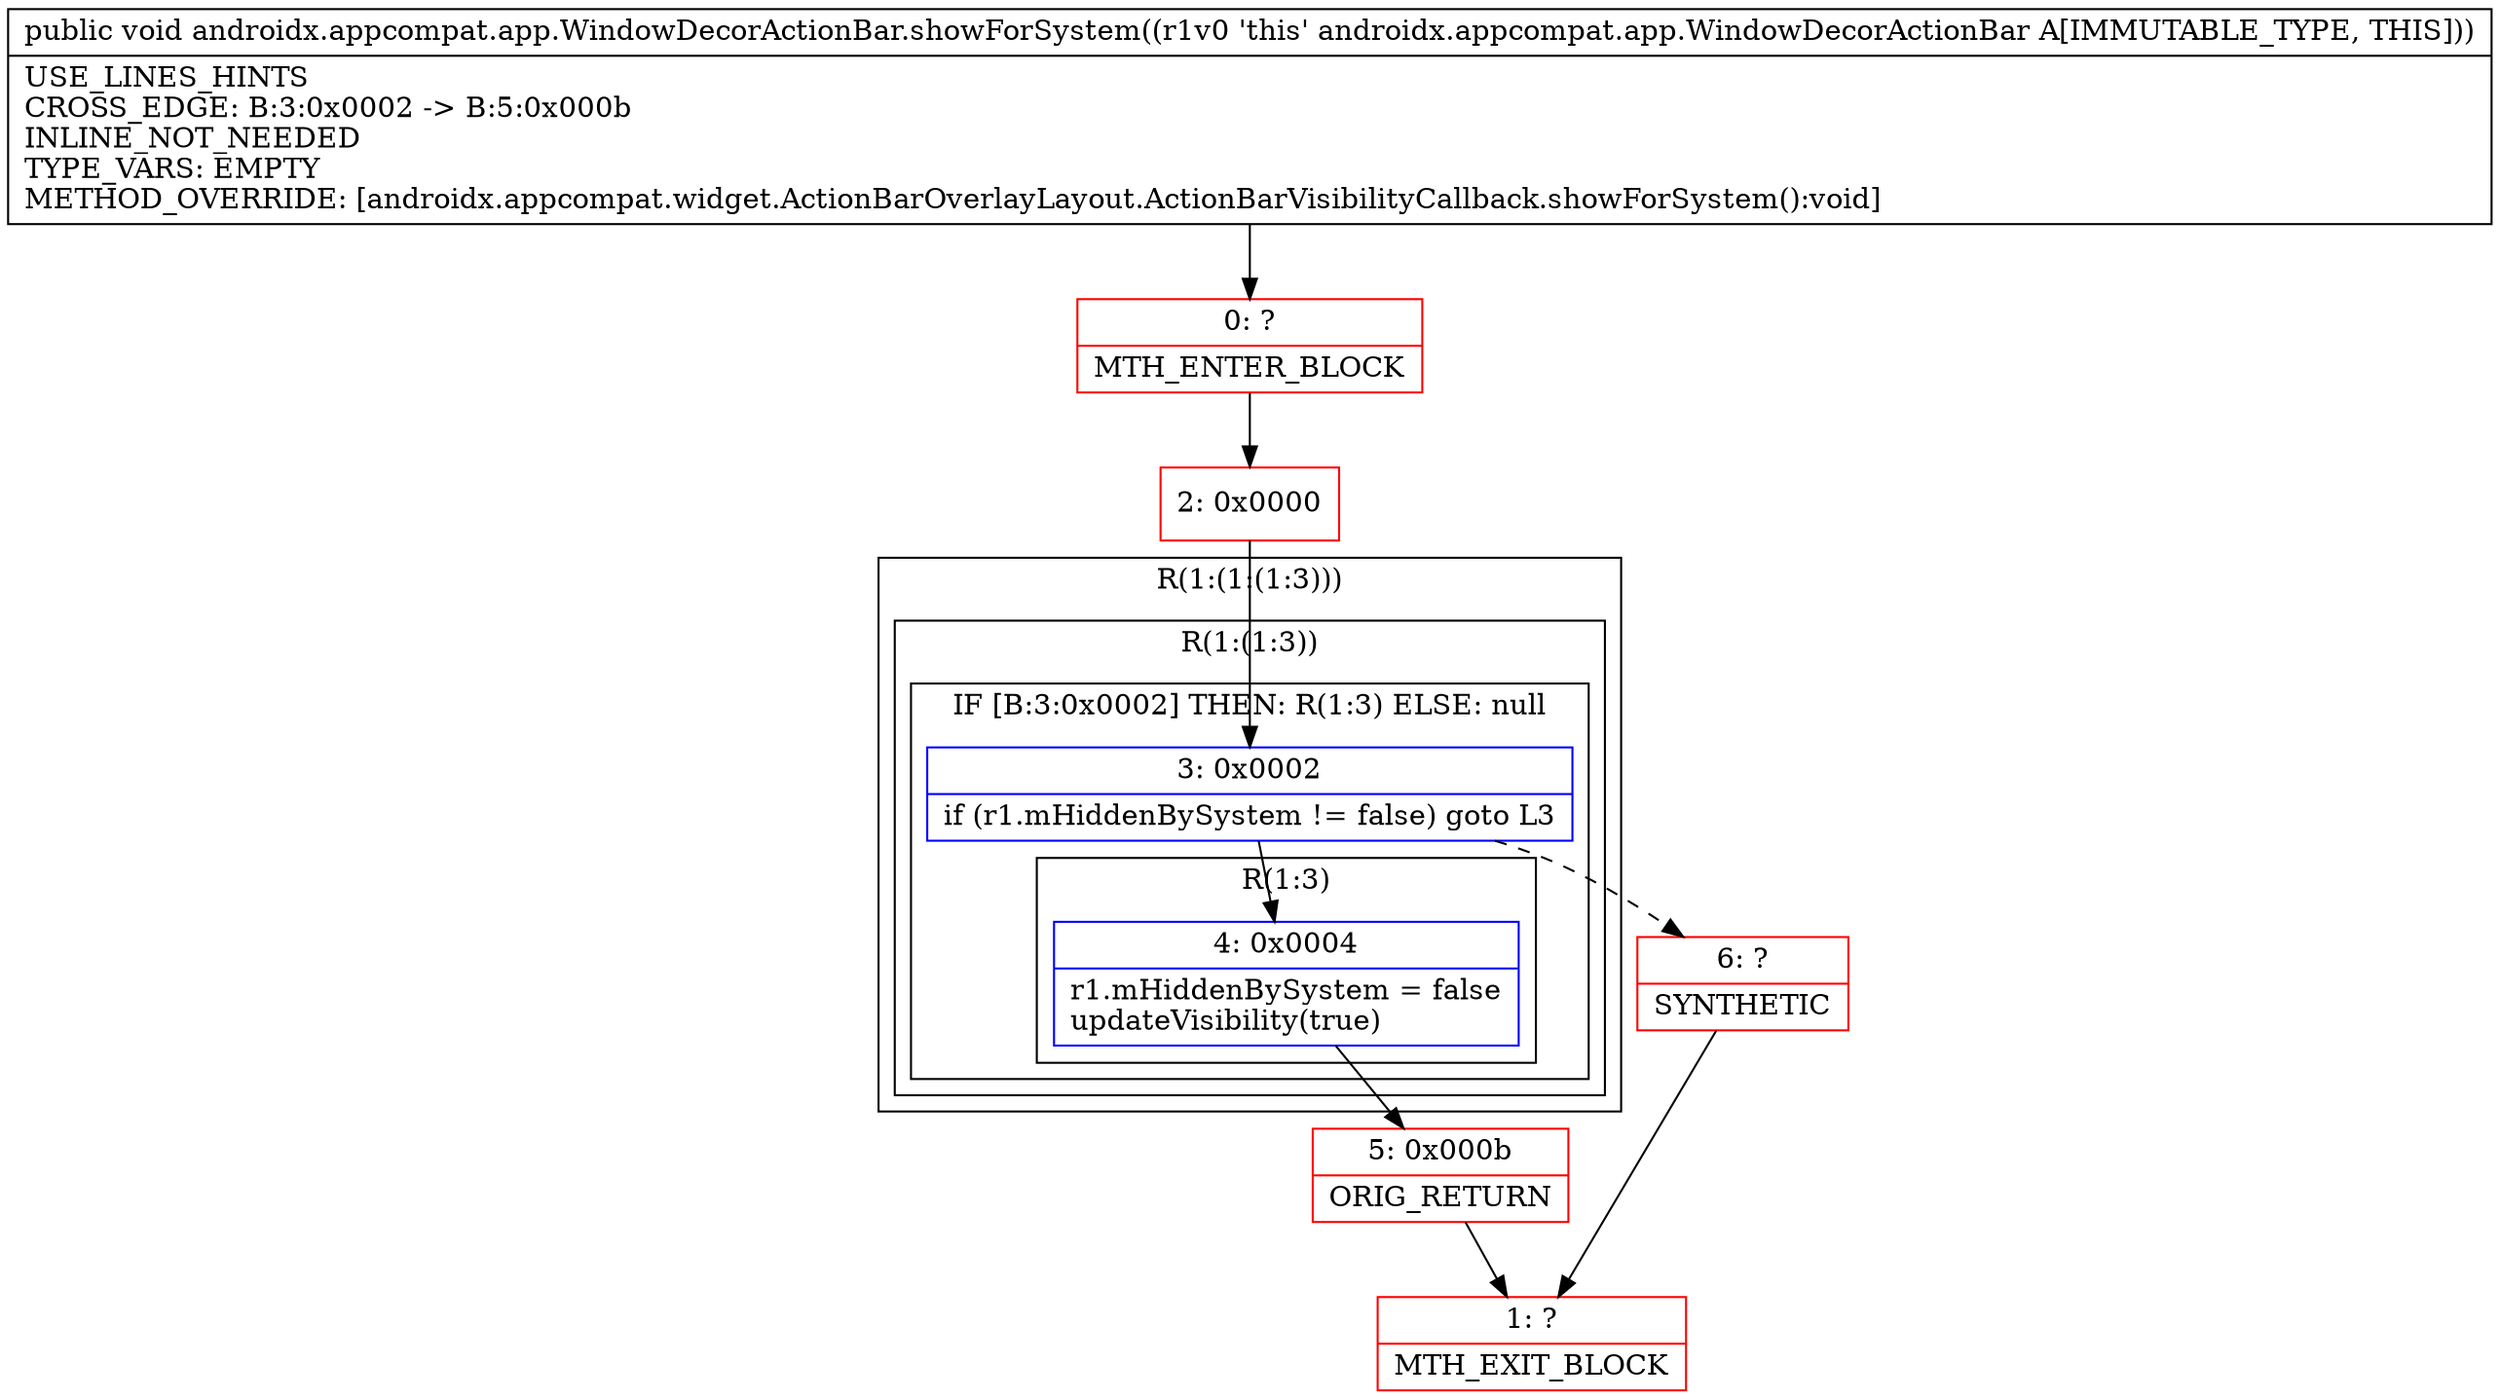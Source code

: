 digraph "CFG forandroidx.appcompat.app.WindowDecorActionBar.showForSystem()V" {
subgraph cluster_Region_377205443 {
label = "R(1:(1:(1:3)))";
node [shape=record,color=blue];
subgraph cluster_Region_412292327 {
label = "R(1:(1:3))";
node [shape=record,color=blue];
subgraph cluster_IfRegion_1742710687 {
label = "IF [B:3:0x0002] THEN: R(1:3) ELSE: null";
node [shape=record,color=blue];
Node_3 [shape=record,label="{3\:\ 0x0002|if (r1.mHiddenBySystem != false) goto L3\l}"];
subgraph cluster_Region_1318890187 {
label = "R(1:3)";
node [shape=record,color=blue];
Node_4 [shape=record,label="{4\:\ 0x0004|r1.mHiddenBySystem = false\lupdateVisibility(true)\l}"];
}
}
}
}
Node_0 [shape=record,color=red,label="{0\:\ ?|MTH_ENTER_BLOCK\l}"];
Node_2 [shape=record,color=red,label="{2\:\ 0x0000}"];
Node_5 [shape=record,color=red,label="{5\:\ 0x000b|ORIG_RETURN\l}"];
Node_1 [shape=record,color=red,label="{1\:\ ?|MTH_EXIT_BLOCK\l}"];
Node_6 [shape=record,color=red,label="{6\:\ ?|SYNTHETIC\l}"];
MethodNode[shape=record,label="{public void androidx.appcompat.app.WindowDecorActionBar.showForSystem((r1v0 'this' androidx.appcompat.app.WindowDecorActionBar A[IMMUTABLE_TYPE, THIS]))  | USE_LINES_HINTS\lCROSS_EDGE: B:3:0x0002 \-\> B:5:0x000b\lINLINE_NOT_NEEDED\lTYPE_VARS: EMPTY\lMETHOD_OVERRIDE: [androidx.appcompat.widget.ActionBarOverlayLayout.ActionBarVisibilityCallback.showForSystem():void]\l}"];
MethodNode -> Node_0;Node_3 -> Node_4;
Node_3 -> Node_6[style=dashed];
Node_4 -> Node_5;
Node_0 -> Node_2;
Node_2 -> Node_3;
Node_5 -> Node_1;
Node_6 -> Node_1;
}

